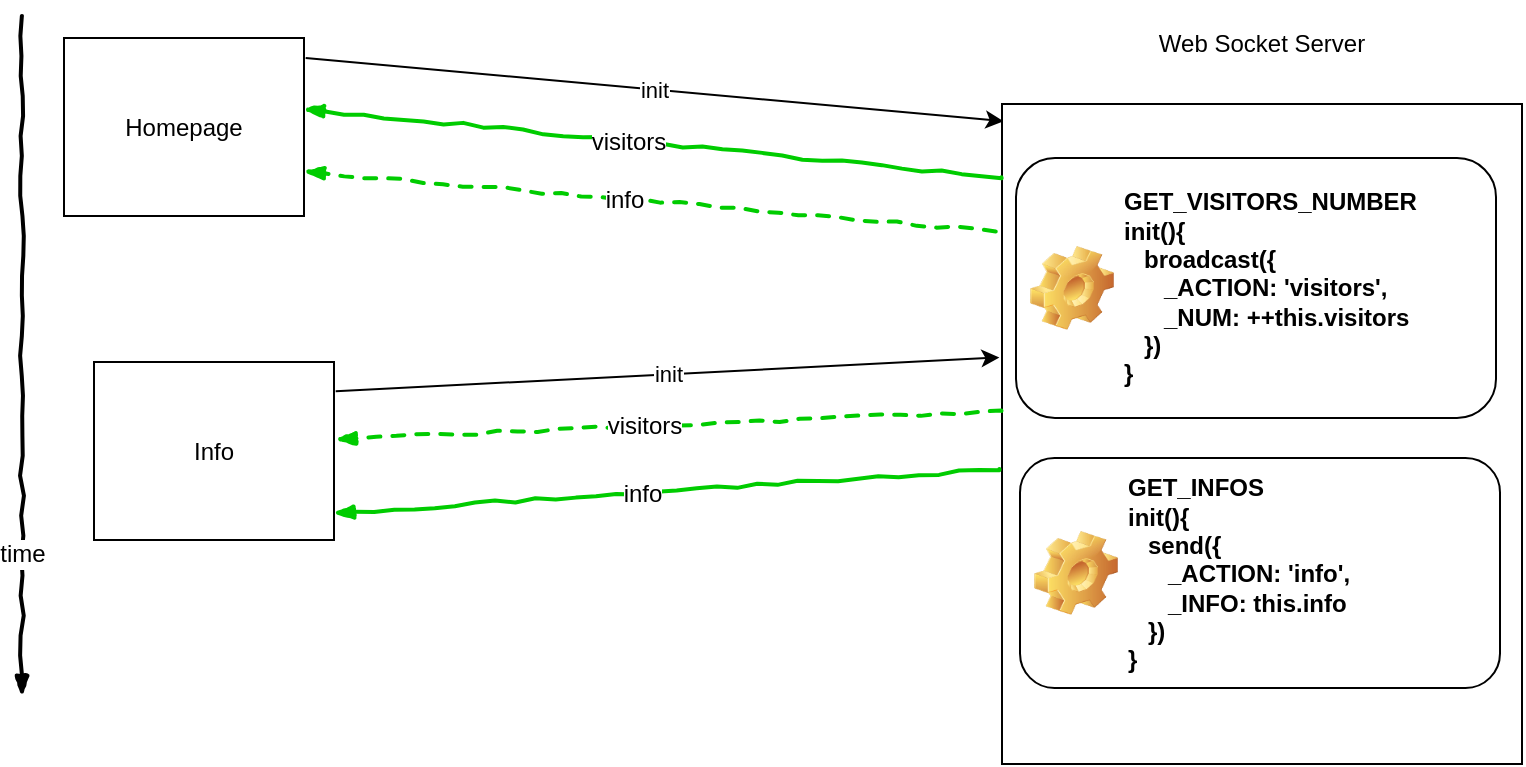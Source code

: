 <mxfile version="11.2.8" type="device" pages="1"><diagram id="fVdxZKAXCoUWWljAChr3" name="Page-1"><mxGraphModel dx="1540" dy="984" grid="1" gridSize="10" guides="1" tooltips="1" connect="1" arrows="1" fold="1" page="1" pageScale="1" pageWidth="850" pageHeight="1100" math="0" shadow="0"><root><mxCell id="0"/><mxCell id="1" parent="0"/><mxCell id="etCqgiR3gGu5AAehYJmn-1" value="Homepage" style="rounded=0;whiteSpace=wrap;html=1;" vertex="1" parent="1"><mxGeometry x="41" y="21" width="120" height="89" as="geometry"/></mxCell><mxCell id="etCqgiR3gGu5AAehYJmn-2" value="init" style="endArrow=classic;html=1;exitX=1.007;exitY=0.112;exitDx=0;exitDy=0;exitPerimeter=0;entryX=0.003;entryY=0.026;entryDx=0;entryDy=0;entryPerimeter=0;" edge="1" parent="1" source="etCqgiR3gGu5AAehYJmn-1" target="etCqgiR3gGu5AAehYJmn-4"><mxGeometry width="50" height="50" relative="1" as="geometry"><mxPoint x="191" y="81" as="sourcePoint"/><mxPoint x="480" y="81" as="targetPoint"/></mxGeometry></mxCell><mxCell id="etCqgiR3gGu5AAehYJmn-4" value="" style="rounded=0;whiteSpace=wrap;html=1;" vertex="1" parent="1"><mxGeometry x="510" y="54" width="260" height="330" as="geometry"/></mxCell><mxCell id="etCqgiR3gGu5AAehYJmn-11" value="GET_VISITORS_NUMBER&lt;br&gt;init(){&lt;br&gt;&amp;nbsp; &amp;nbsp;broadcast({&lt;br&gt;&amp;nbsp; &amp;nbsp; &amp;nbsp; _ACTION: 'visitors',&lt;br&gt;&amp;nbsp; &amp;nbsp; &amp;nbsp; _NUM: ++this.visitors&lt;br&gt;&amp;nbsp; &amp;nbsp;})&lt;br&gt;}" style="label;whiteSpace=wrap;html=1;image=img/clipart/Gear_128x128.png" vertex="1" parent="1"><mxGeometry x="517" y="81" width="240" height="130" as="geometry"/></mxCell><mxCell id="etCqgiR3gGu5AAehYJmn-13" value="GET_INFOS&lt;br&gt;init(){&lt;br&gt;&amp;nbsp; &amp;nbsp;send({&lt;br&gt;&amp;nbsp; &amp;nbsp; &amp;nbsp; _ACTION: 'info',&lt;br&gt;&amp;nbsp; &amp;nbsp; &amp;nbsp; _INFO: this.info&lt;br&gt;&amp;nbsp; &amp;nbsp;})&lt;br&gt;}" style="label;whiteSpace=wrap;html=1;image=img/clipart/Gear_128x128.png" vertex="1" parent="1"><mxGeometry x="519" y="231" width="240" height="115" as="geometry"/></mxCell><mxCell id="etCqgiR3gGu5AAehYJmn-21" value="" style="rounded=0;comic=1;strokeWidth=2;endArrow=blockThin;html=1;fontFamily=Comic Sans MS;fontStyle=1;" edge="1" parent="1"><mxGeometry width="50" height="50" relative="1" as="geometry"><mxPoint x="20" y="10" as="sourcePoint"/><mxPoint x="20" y="350" as="targetPoint"/></mxGeometry></mxCell><mxCell id="etCqgiR3gGu5AAehYJmn-35" value="time&lt;br&gt;" style="text;html=1;resizable=0;points=[];align=center;verticalAlign=middle;labelBackgroundColor=#ffffff;" vertex="1" connectable="0" parent="etCqgiR3gGu5AAehYJmn-21"><mxGeometry x="0.58" relative="1" as="geometry"><mxPoint as="offset"/></mxGeometry></mxCell><mxCell id="etCqgiR3gGu5AAehYJmn-28" value="" style="rounded=0;comic=1;strokeWidth=2;endArrow=blockThin;html=1;fontFamily=Comic Sans MS;fontStyle=1;entryX=0.998;entryY=0.4;entryDx=0;entryDy=0;entryPerimeter=0;strokeColor=#00CC00;exitX=-0.001;exitY=0.111;exitDx=0;exitDy=0;exitPerimeter=0;" edge="1" parent="1" source="etCqgiR3gGu5AAehYJmn-4" target="etCqgiR3gGu5AAehYJmn-1"><mxGeometry width="50" height="50" relative="1" as="geometry"><mxPoint x="506" y="66" as="sourcePoint"/><mxPoint x="60" y="890" as="targetPoint"/></mxGeometry></mxCell><mxCell id="etCqgiR3gGu5AAehYJmn-29" value="visitors" style="text;html=1;resizable=0;points=[];align=center;verticalAlign=middle;labelBackgroundColor=#ffffff;" vertex="1" connectable="0" parent="etCqgiR3gGu5AAehYJmn-28"><mxGeometry x="0.073" relative="1" as="geometry"><mxPoint as="offset"/></mxGeometry></mxCell><mxCell id="etCqgiR3gGu5AAehYJmn-30" value="" style="rounded=0;comic=1;strokeWidth=2;endArrow=blockThin;html=1;fontFamily=Comic Sans MS;fontStyle=1;entryX=1;entryY=0.75;entryDx=0;entryDy=0;strokeColor=#00CC00;dashed=1;exitX=-0.012;exitY=0.193;exitDx=0;exitDy=0;exitPerimeter=0;" edge="1" parent="1" source="etCqgiR3gGu5AAehYJmn-4" target="etCqgiR3gGu5AAehYJmn-1"><mxGeometry width="50" height="50" relative="1" as="geometry"><mxPoint x="430" y="120" as="sourcePoint"/><mxPoint x="139.76" y="210.1" as="targetPoint"/></mxGeometry></mxCell><mxCell id="etCqgiR3gGu5AAehYJmn-31" value="info" style="text;html=1;resizable=0;points=[];align=center;verticalAlign=middle;labelBackgroundColor=#ffffff;" vertex="1" connectable="0" parent="etCqgiR3gGu5AAehYJmn-30"><mxGeometry x="0.073" relative="1" as="geometry"><mxPoint as="offset"/></mxGeometry></mxCell><mxCell id="etCqgiR3gGu5AAehYJmn-32" value="Info" style="rounded=0;whiteSpace=wrap;html=1;" vertex="1" parent="1"><mxGeometry x="56" y="183" width="120" height="89" as="geometry"/></mxCell><mxCell id="etCqgiR3gGu5AAehYJmn-36" value="init" style="endArrow=classic;html=1;exitX=1.007;exitY=0.164;exitDx=0;exitDy=0;entryX=-0.005;entryY=0.384;entryDx=0;entryDy=0;entryPerimeter=0;exitPerimeter=0;" edge="1" parent="1" source="etCqgiR3gGu5AAehYJmn-32" target="etCqgiR3gGu5AAehYJmn-4"><mxGeometry width="50" height="50" relative="1" as="geometry"><mxPoint x="129.84" y="402.468" as="sourcePoint"/><mxPoint x="478.78" y="400.08" as="targetPoint"/></mxGeometry></mxCell><mxCell id="etCqgiR3gGu5AAehYJmn-37" value="" style="rounded=0;comic=1;strokeWidth=2;endArrow=blockThin;html=1;fontFamily=Comic Sans MS;fontStyle=1;entryX=1.007;entryY=0.434;entryDx=0;entryDy=0;entryPerimeter=0;strokeColor=#00CC00;exitX=-0.001;exitY=0.465;exitDx=0;exitDy=0;exitPerimeter=0;dashed=1;" edge="1" parent="1" source="etCqgiR3gGu5AAehYJmn-4" target="etCqgiR3gGu5AAehYJmn-32"><mxGeometry width="50" height="50" relative="1" as="geometry"><mxPoint x="488.74" y="400.13" as="sourcePoint"/><mxPoint x="139.76" y="400.1" as="targetPoint"/></mxGeometry></mxCell><mxCell id="etCqgiR3gGu5AAehYJmn-38" value="visitors" style="text;html=1;resizable=0;points=[];align=center;verticalAlign=middle;labelBackgroundColor=#ffffff;" vertex="1" connectable="0" parent="etCqgiR3gGu5AAehYJmn-37"><mxGeometry x="0.073" relative="1" as="geometry"><mxPoint as="offset"/></mxGeometry></mxCell><mxCell id="etCqgiR3gGu5AAehYJmn-39" value="" style="rounded=0;comic=1;strokeWidth=2;endArrow=blockThin;html=1;fontFamily=Comic Sans MS;fontStyle=1;strokeColor=#00CC00;exitX=-0.005;exitY=0.553;exitDx=0;exitDy=0;exitPerimeter=0;entryX=0.998;entryY=0.849;entryDx=0;entryDy=0;entryPerimeter=0;" edge="1" parent="1" source="etCqgiR3gGu5AAehYJmn-4" target="etCqgiR3gGu5AAehYJmn-32"><mxGeometry width="50" height="50" relative="1" as="geometry"><mxPoint x="485.88" y="427.19" as="sourcePoint"/><mxPoint x="190" y="210" as="targetPoint"/></mxGeometry></mxCell><mxCell id="etCqgiR3gGu5AAehYJmn-40" value="info" style="text;html=1;resizable=0;points=[];align=center;verticalAlign=middle;labelBackgroundColor=#ffffff;" vertex="1" connectable="0" parent="etCqgiR3gGu5AAehYJmn-39"><mxGeometry x="0.073" relative="1" as="geometry"><mxPoint as="offset"/></mxGeometry></mxCell><mxCell id="etCqgiR3gGu5AAehYJmn-41" value="Web Socket Server" style="text;html=1;strokeColor=none;fillColor=none;align=center;verticalAlign=middle;whiteSpace=wrap;rounded=0;" vertex="1" parent="1"><mxGeometry x="580" y="14" width="120" height="20" as="geometry"/></mxCell></root></mxGraphModel></diagram></mxfile>